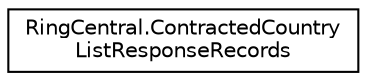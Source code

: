 digraph "Graphical Class Hierarchy"
{
 // LATEX_PDF_SIZE
  edge [fontname="Helvetica",fontsize="10",labelfontname="Helvetica",labelfontsize="10"];
  node [fontname="Helvetica",fontsize="10",shape=record];
  rankdir="LR";
  Node0 [label="RingCentral.ContractedCountry\lListResponseRecords",height=0.2,width=0.4,color="black", fillcolor="white", style="filled",URL="$classRingCentral_1_1ContractedCountryListResponseRecords.html",tooltip=" "];
}
